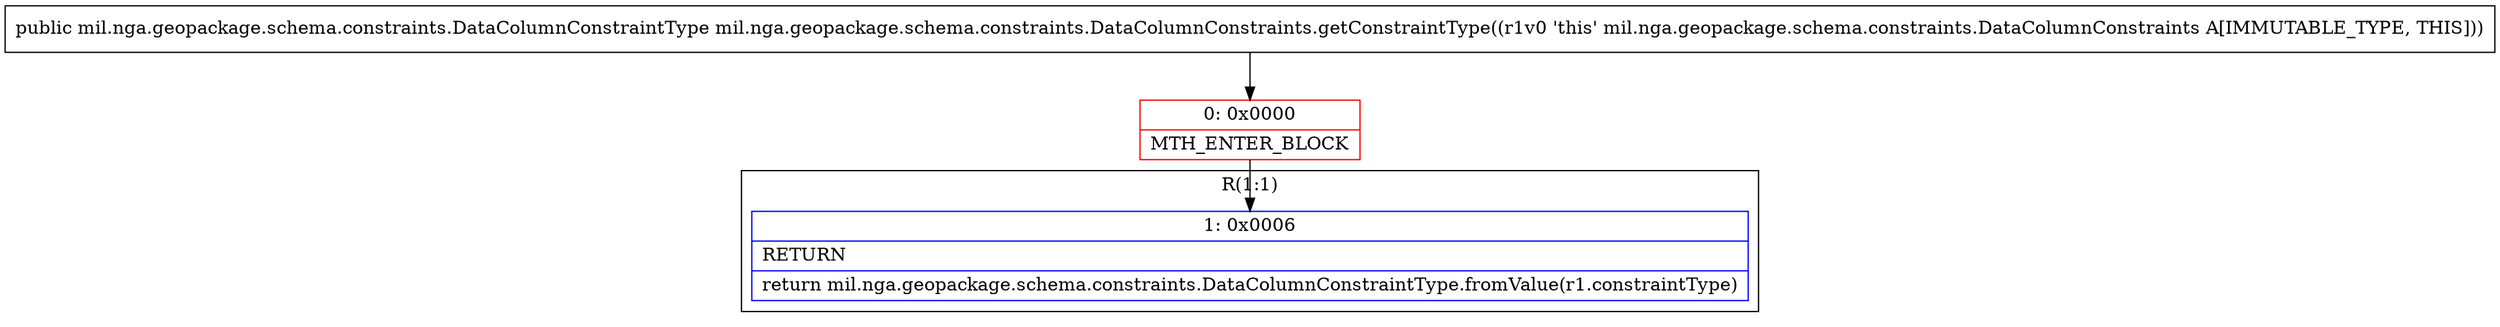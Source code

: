 digraph "CFG formil.nga.geopackage.schema.constraints.DataColumnConstraints.getConstraintType()Lmil\/nga\/geopackage\/schema\/constraints\/DataColumnConstraintType;" {
subgraph cluster_Region_292128691 {
label = "R(1:1)";
node [shape=record,color=blue];
Node_1 [shape=record,label="{1\:\ 0x0006|RETURN\l|return mil.nga.geopackage.schema.constraints.DataColumnConstraintType.fromValue(r1.constraintType)\l}"];
}
Node_0 [shape=record,color=red,label="{0\:\ 0x0000|MTH_ENTER_BLOCK\l}"];
MethodNode[shape=record,label="{public mil.nga.geopackage.schema.constraints.DataColumnConstraintType mil.nga.geopackage.schema.constraints.DataColumnConstraints.getConstraintType((r1v0 'this' mil.nga.geopackage.schema.constraints.DataColumnConstraints A[IMMUTABLE_TYPE, THIS])) }"];
MethodNode -> Node_0;
Node_0 -> Node_1;
}

